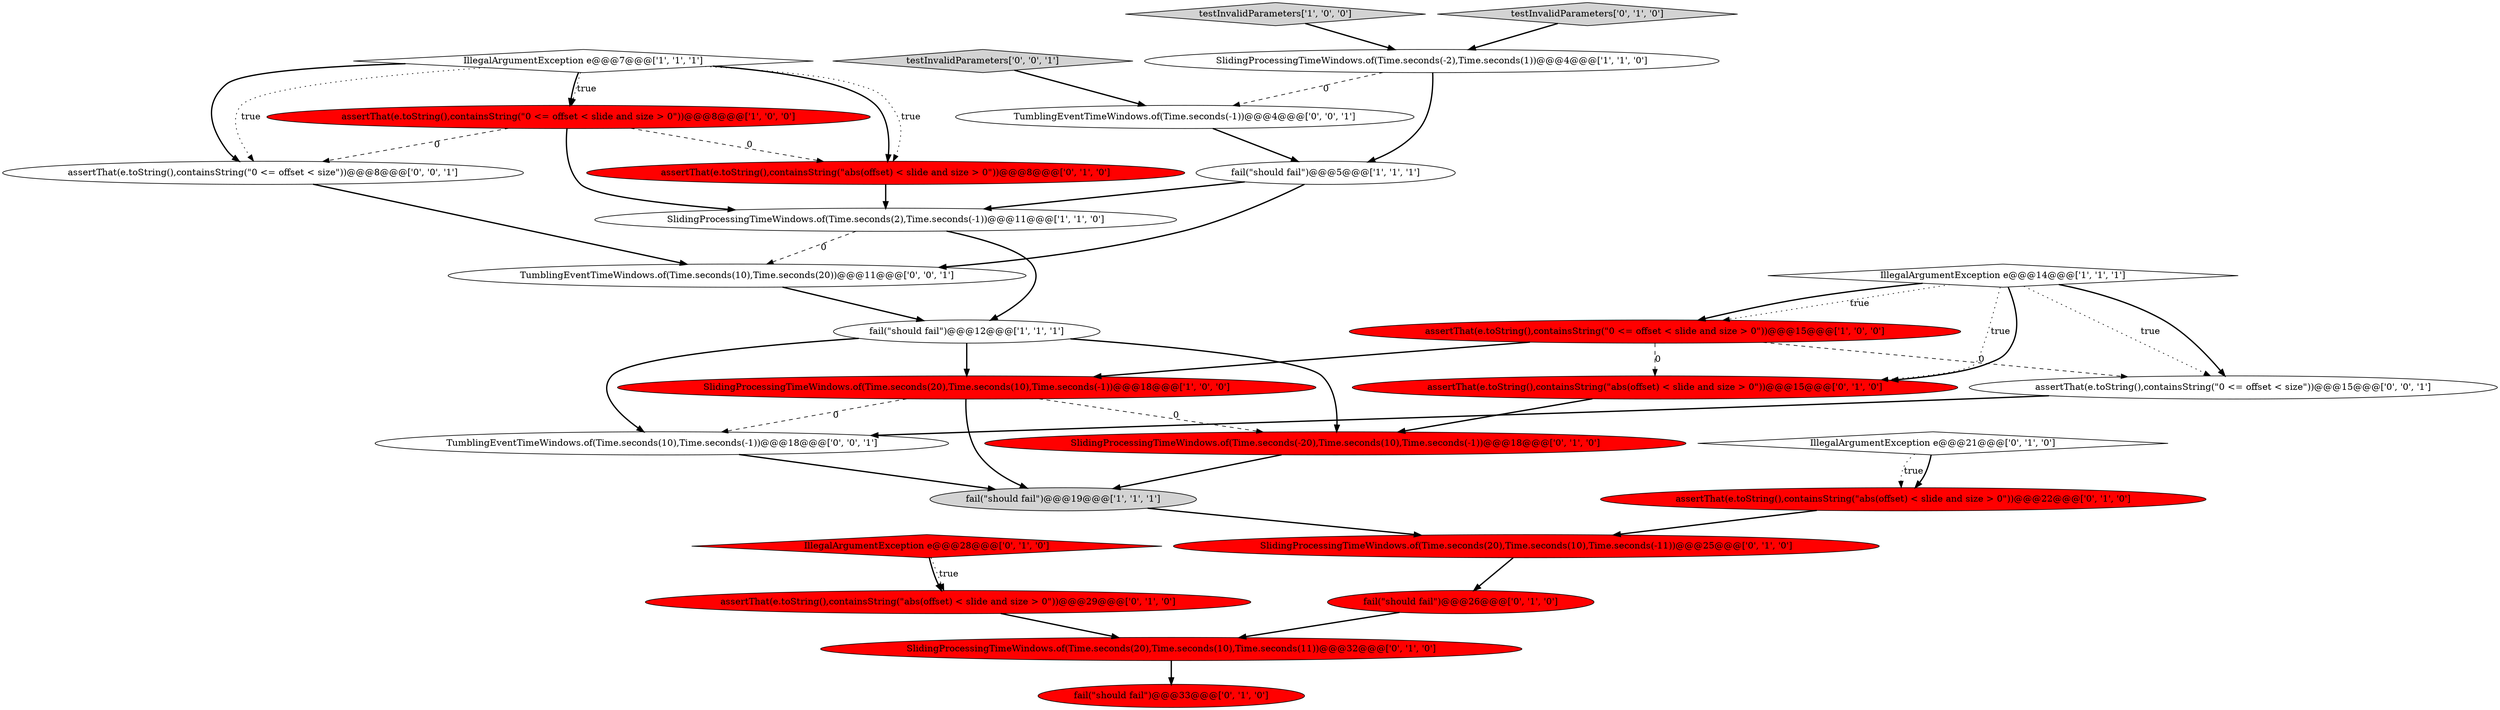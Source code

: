 digraph {
21 [style = filled, label = "fail(\"should fail\")@@@26@@@['0', '1', '0']", fillcolor = red, shape = ellipse image = "AAA1AAABBB2BBB"];
28 [style = filled, label = "TumblingEventTimeWindows.of(Time.seconds(10),Time.seconds(-1))@@@18@@@['0', '0', '1']", fillcolor = white, shape = ellipse image = "AAA0AAABBB3BBB"];
3 [style = filled, label = "assertThat(e.toString(),containsString(\"0 <= offset < slide and size > 0\"))@@@15@@@['1', '0', '0']", fillcolor = red, shape = ellipse image = "AAA1AAABBB1BBB"];
0 [style = filled, label = "fail(\"should fail\")@@@19@@@['1', '1', '1']", fillcolor = lightgray, shape = ellipse image = "AAA0AAABBB1BBB"];
11 [style = filled, label = "assertThat(e.toString(),containsString(\"abs(offset) < slide and size > 0\"))@@@22@@@['0', '1', '0']", fillcolor = red, shape = ellipse image = "AAA1AAABBB2BBB"];
26 [style = filled, label = "assertThat(e.toString(),containsString(\"0 <= offset < size\"))@@@8@@@['0', '0', '1']", fillcolor = white, shape = ellipse image = "AAA0AAABBB3BBB"];
2 [style = filled, label = "SlidingProcessingTimeWindows.of(Time.seconds(20),Time.seconds(10),Time.seconds(-1))@@@18@@@['1', '0', '0']", fillcolor = red, shape = ellipse image = "AAA1AAABBB1BBB"];
4 [style = filled, label = "assertThat(e.toString(),containsString(\"0 <= offset < slide and size > 0\"))@@@8@@@['1', '0', '0']", fillcolor = red, shape = ellipse image = "AAA1AAABBB1BBB"];
9 [style = filled, label = "SlidingProcessingTimeWindows.of(Time.seconds(-2),Time.seconds(1))@@@4@@@['1', '1', '0']", fillcolor = white, shape = ellipse image = "AAA0AAABBB1BBB"];
27 [style = filled, label = "testInvalidParameters['0', '0', '1']", fillcolor = lightgray, shape = diamond image = "AAA0AAABBB3BBB"];
22 [style = filled, label = "IllegalArgumentException e@@@21@@@['0', '1', '0']", fillcolor = white, shape = diamond image = "AAA0AAABBB2BBB"];
8 [style = filled, label = "SlidingProcessingTimeWindows.of(Time.seconds(2),Time.seconds(-1))@@@11@@@['1', '1', '0']", fillcolor = white, shape = ellipse image = "AAA0AAABBB1BBB"];
15 [style = filled, label = "SlidingProcessingTimeWindows.of(Time.seconds(20),Time.seconds(10),Time.seconds(11))@@@32@@@['0', '1', '0']", fillcolor = red, shape = ellipse image = "AAA1AAABBB2BBB"];
7 [style = filled, label = "fail(\"should fail\")@@@12@@@['1', '1', '1']", fillcolor = white, shape = ellipse image = "AAA0AAABBB1BBB"];
25 [style = filled, label = "TumblingEventTimeWindows.of(Time.seconds(-1))@@@4@@@['0', '0', '1']", fillcolor = white, shape = ellipse image = "AAA0AAABBB3BBB"];
12 [style = filled, label = "assertThat(e.toString(),containsString(\"abs(offset) < slide and size > 0\"))@@@15@@@['0', '1', '0']", fillcolor = red, shape = ellipse image = "AAA1AAABBB2BBB"];
16 [style = filled, label = "assertThat(e.toString(),containsString(\"abs(offset) < slide and size > 0\"))@@@29@@@['0', '1', '0']", fillcolor = red, shape = ellipse image = "AAA1AAABBB2BBB"];
20 [style = filled, label = "SlidingProcessingTimeWindows.of(Time.seconds(-20),Time.seconds(10),Time.seconds(-1))@@@18@@@['0', '1', '0']", fillcolor = red, shape = ellipse image = "AAA1AAABBB2BBB"];
23 [style = filled, label = "TumblingEventTimeWindows.of(Time.seconds(10),Time.seconds(20))@@@11@@@['0', '0', '1']", fillcolor = white, shape = ellipse image = "AAA0AAABBB3BBB"];
18 [style = filled, label = "SlidingProcessingTimeWindows.of(Time.seconds(20),Time.seconds(10),Time.seconds(-11))@@@25@@@['0', '1', '0']", fillcolor = red, shape = ellipse image = "AAA1AAABBB2BBB"];
19 [style = filled, label = "IllegalArgumentException e@@@28@@@['0', '1', '0']", fillcolor = red, shape = diamond image = "AAA1AAABBB2BBB"];
6 [style = filled, label = "testInvalidParameters['1', '0', '0']", fillcolor = lightgray, shape = diamond image = "AAA0AAABBB1BBB"];
14 [style = filled, label = "fail(\"should fail\")@@@33@@@['0', '1', '0']", fillcolor = red, shape = ellipse image = "AAA1AAABBB2BBB"];
13 [style = filled, label = "assertThat(e.toString(),containsString(\"abs(offset) < slide and size > 0\"))@@@8@@@['0', '1', '0']", fillcolor = red, shape = ellipse image = "AAA1AAABBB2BBB"];
10 [style = filled, label = "IllegalArgumentException e@@@7@@@['1', '1', '1']", fillcolor = white, shape = diamond image = "AAA0AAABBB1BBB"];
1 [style = filled, label = "fail(\"should fail\")@@@5@@@['1', '1', '1']", fillcolor = white, shape = ellipse image = "AAA0AAABBB1BBB"];
5 [style = filled, label = "IllegalArgumentException e@@@14@@@['1', '1', '1']", fillcolor = white, shape = diamond image = "AAA0AAABBB1BBB"];
17 [style = filled, label = "testInvalidParameters['0', '1', '0']", fillcolor = lightgray, shape = diamond image = "AAA0AAABBB2BBB"];
24 [style = filled, label = "assertThat(e.toString(),containsString(\"0 <= offset < size\"))@@@15@@@['0', '0', '1']", fillcolor = white, shape = ellipse image = "AAA0AAABBB3BBB"];
5->3 [style = bold, label=""];
16->15 [style = bold, label=""];
24->28 [style = bold, label=""];
25->1 [style = bold, label=""];
1->8 [style = bold, label=""];
2->20 [style = dashed, label="0"];
15->14 [style = bold, label=""];
21->15 [style = bold, label=""];
17->9 [style = bold, label=""];
20->0 [style = bold, label=""];
3->24 [style = dashed, label="0"];
12->20 [style = bold, label=""];
22->11 [style = dotted, label="true"];
10->26 [style = bold, label=""];
4->26 [style = dashed, label="0"];
7->20 [style = bold, label=""];
5->12 [style = dotted, label="true"];
5->3 [style = dotted, label="true"];
11->18 [style = bold, label=""];
1->23 [style = bold, label=""];
8->7 [style = bold, label=""];
19->16 [style = bold, label=""];
28->0 [style = bold, label=""];
5->24 [style = dotted, label="true"];
2->0 [style = bold, label=""];
3->12 [style = dashed, label="0"];
3->2 [style = bold, label=""];
10->13 [style = bold, label=""];
5->12 [style = bold, label=""];
7->28 [style = bold, label=""];
10->13 [style = dotted, label="true"];
7->2 [style = bold, label=""];
5->24 [style = bold, label=""];
26->23 [style = bold, label=""];
9->25 [style = dashed, label="0"];
2->28 [style = dashed, label="0"];
19->16 [style = dotted, label="true"];
10->4 [style = bold, label=""];
4->8 [style = bold, label=""];
0->18 [style = bold, label=""];
10->26 [style = dotted, label="true"];
23->7 [style = bold, label=""];
18->21 [style = bold, label=""];
10->4 [style = dotted, label="true"];
6->9 [style = bold, label=""];
9->1 [style = bold, label=""];
13->8 [style = bold, label=""];
4->13 [style = dashed, label="0"];
27->25 [style = bold, label=""];
22->11 [style = bold, label=""];
8->23 [style = dashed, label="0"];
}
